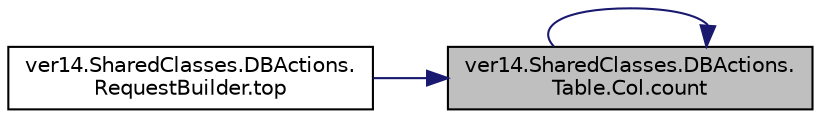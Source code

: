 digraph "ver14.SharedClasses.DBActions.Table.Col.count"
{
 // LATEX_PDF_SIZE
  edge [fontname="Helvetica",fontsize="10",labelfontname="Helvetica",labelfontsize="10"];
  node [fontname="Helvetica",fontsize="10",shape=record];
  rankdir="RL";
  Node1 [label="ver14.SharedClasses.DBActions.\lTable.Col.count",height=0.2,width=0.4,color="black", fillcolor="grey75", style="filled", fontcolor="black",tooltip=" "];
  Node1 -> Node1 [dir="back",color="midnightblue",fontsize="10",style="solid",fontname="Helvetica"];
  Node1 -> Node2 [dir="back",color="midnightblue",fontsize="10",style="solid",fontname="Helvetica"];
  Node2 [label="ver14.SharedClasses.DBActions.\lRequestBuilder.top",height=0.2,width=0.4,color="black", fillcolor="white", style="filled",URL="$classver14_1_1_shared_classes_1_1_d_b_actions_1_1_request_builder.html#aa33168977294e1adf128421f81d1cb5c",tooltip=" "];
}
